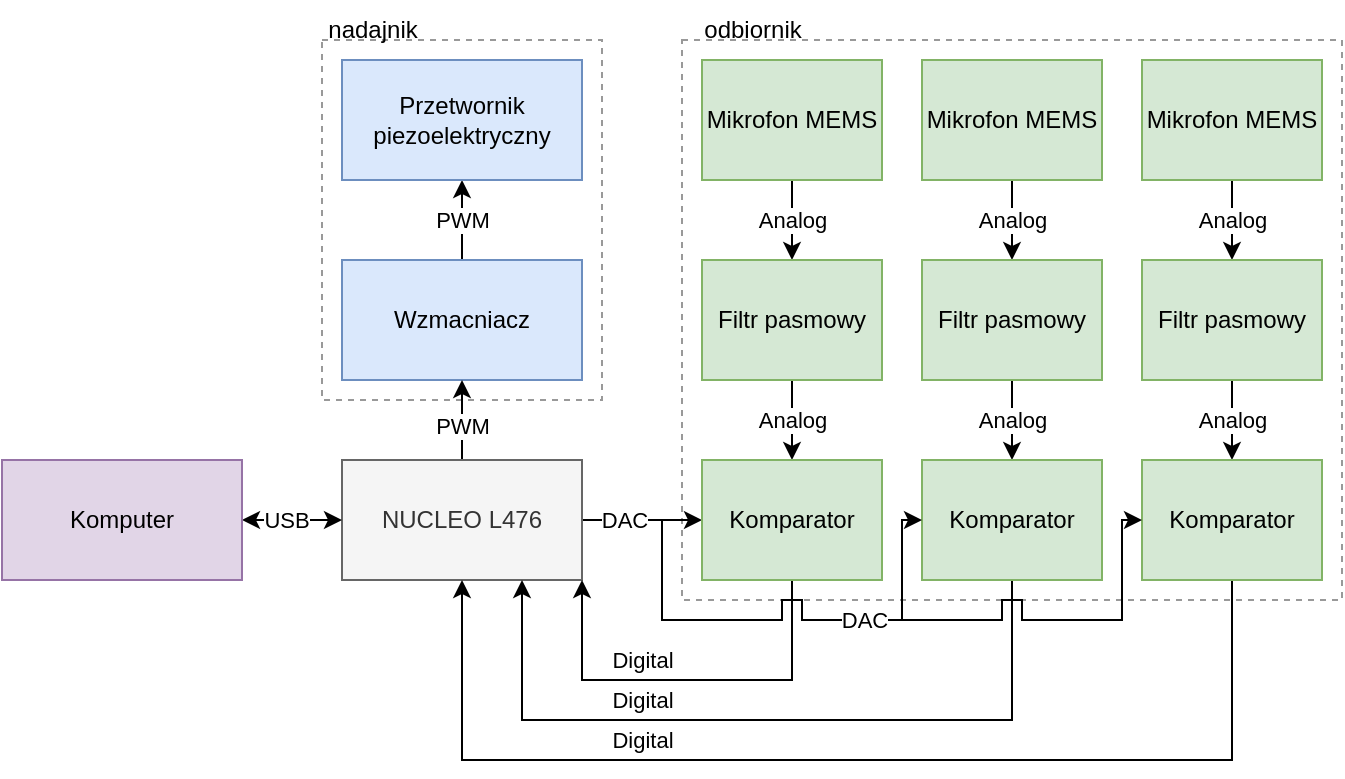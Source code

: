 <mxfile version="20.6.0" type="device"><diagram id="rpCVYbxUjQn64XWAf5IP" name="Page-1"><mxGraphModel dx="1136" dy="620" grid="1" gridSize="10" guides="1" tooltips="1" connect="1" arrows="1" fold="1" page="1" pageScale="1" pageWidth="850" pageHeight="1100" math="0" shadow="0"><root><mxCell id="0"/><mxCell id="1" parent="0"/><mxCell id="cOqMgEcrD3TaUXVDN2Dj-29" value="" style="rounded=0;whiteSpace=wrap;html=1;fillColor=none;dashed=1;opacity=40;" vertex="1" parent="1"><mxGeometry x="530" y="120" width="330" height="280" as="geometry"/></mxCell><mxCell id="cOqMgEcrD3TaUXVDN2Dj-28" value="" style="rounded=0;whiteSpace=wrap;html=1;fillColor=none;dashed=1;opacity=40;" vertex="1" parent="1"><mxGeometry x="350" y="120" width="140" height="180" as="geometry"/></mxCell><mxCell id="cOqMgEcrD3TaUXVDN2Dj-15" style="edgeStyle=orthogonalEdgeStyle;rounded=0;orthogonalLoop=1;jettySize=auto;html=1;entryX=0.5;entryY=1;entryDx=0;entryDy=0;startArrow=none;startFill=0;" edge="1" parent="1" source="cOqMgEcrD3TaUXVDN2Dj-1" target="cOqMgEcrD3TaUXVDN2Dj-12"><mxGeometry relative="1" as="geometry"/></mxCell><mxCell id="cOqMgEcrD3TaUXVDN2Dj-16" value="PWM" style="edgeLabel;html=1;align=center;verticalAlign=middle;resizable=0;points=[];" vertex="1" connectable="0" parent="cOqMgEcrD3TaUXVDN2Dj-15"><mxGeometry x="-0.23" relative="1" as="geometry"><mxPoint y="-5" as="offset"/></mxGeometry></mxCell><mxCell id="cOqMgEcrD3TaUXVDN2Dj-1" value="Wzmacniacz" style="rounded=0;whiteSpace=wrap;html=1;fillColor=#dae8fc;strokeColor=#6c8ebf;" vertex="1" parent="1"><mxGeometry x="360" y="230" width="120" height="60" as="geometry"/></mxCell><mxCell id="cOqMgEcrD3TaUXVDN2Dj-13" style="edgeStyle=orthogonalEdgeStyle;rounded=0;orthogonalLoop=1;jettySize=auto;html=1;entryX=0.5;entryY=1;entryDx=0;entryDy=0;startArrow=none;startFill=0;" edge="1" parent="1" source="cOqMgEcrD3TaUXVDN2Dj-2" target="cOqMgEcrD3TaUXVDN2Dj-1"><mxGeometry relative="1" as="geometry"/></mxCell><mxCell id="cOqMgEcrD3TaUXVDN2Dj-14" value="PWM" style="edgeLabel;html=1;align=center;verticalAlign=middle;resizable=0;points=[];" vertex="1" connectable="0" parent="cOqMgEcrD3TaUXVDN2Dj-13"><mxGeometry x="-0.117" relative="1" as="geometry"><mxPoint as="offset"/></mxGeometry></mxCell><mxCell id="cOqMgEcrD3TaUXVDN2Dj-58" style="edgeStyle=orthogonalEdgeStyle;rounded=0;orthogonalLoop=1;jettySize=auto;html=1;entryX=0;entryY=0.5;entryDx=0;entryDy=0;startArrow=none;startFill=0;" edge="1" parent="1" source="cOqMgEcrD3TaUXVDN2Dj-2" target="cOqMgEcrD3TaUXVDN2Dj-5"><mxGeometry relative="1" as="geometry"/></mxCell><mxCell id="cOqMgEcrD3TaUXVDN2Dj-59" value="DAC" style="edgeLabel;html=1;align=center;verticalAlign=middle;resizable=0;points=[];" vertex="1" connectable="0" parent="cOqMgEcrD3TaUXVDN2Dj-58"><mxGeometry x="-0.293" y="2" relative="1" as="geometry"><mxPoint y="2" as="offset"/></mxGeometry></mxCell><mxCell id="cOqMgEcrD3TaUXVDN2Dj-2" value="NUCLEO L476" style="rounded=0;whiteSpace=wrap;html=1;fillColor=#f5f5f5;fontColor=#333333;strokeColor=#666666;" vertex="1" parent="1"><mxGeometry x="360" y="330" width="120" height="60" as="geometry"/></mxCell><mxCell id="cOqMgEcrD3TaUXVDN2Dj-21" style="edgeStyle=orthogonalEdgeStyle;rounded=0;orthogonalLoop=1;jettySize=auto;html=1;entryX=0.5;entryY=0;entryDx=0;entryDy=0;startArrow=none;startFill=0;" edge="1" parent="1" source="cOqMgEcrD3TaUXVDN2Dj-3" target="cOqMgEcrD3TaUXVDN2Dj-4"><mxGeometry relative="1" as="geometry"/></mxCell><mxCell id="cOqMgEcrD3TaUXVDN2Dj-22" value="Analog" style="edgeLabel;html=1;align=center;verticalAlign=middle;resizable=0;points=[];" vertex="1" connectable="0" parent="cOqMgEcrD3TaUXVDN2Dj-21"><mxGeometry x="0.28" relative="1" as="geometry"><mxPoint y="-6" as="offset"/></mxGeometry></mxCell><mxCell id="cOqMgEcrD3TaUXVDN2Dj-3" value="Mikrofon MEMS" style="rounded=0;whiteSpace=wrap;html=1;fillColor=#d5e8d4;strokeColor=#82b366;" vertex="1" parent="1"><mxGeometry x="540" y="130" width="90" height="60" as="geometry"/></mxCell><mxCell id="cOqMgEcrD3TaUXVDN2Dj-19" style="edgeStyle=orthogonalEdgeStyle;rounded=0;orthogonalLoop=1;jettySize=auto;html=1;entryX=0.5;entryY=0;entryDx=0;entryDy=0;startArrow=none;startFill=0;" edge="1" parent="1" source="cOqMgEcrD3TaUXVDN2Dj-4" target="cOqMgEcrD3TaUXVDN2Dj-5"><mxGeometry relative="1" as="geometry"/></mxCell><mxCell id="cOqMgEcrD3TaUXVDN2Dj-20" value="Analog" style="edgeLabel;html=1;align=center;verticalAlign=middle;resizable=0;points=[];" vertex="1" connectable="0" parent="cOqMgEcrD3TaUXVDN2Dj-19"><mxGeometry x="0.24" relative="1" as="geometry"><mxPoint y="-5" as="offset"/></mxGeometry></mxCell><mxCell id="cOqMgEcrD3TaUXVDN2Dj-4" value="Filtr pasmowy" style="rounded=0;whiteSpace=wrap;html=1;fillColor=#d5e8d4;strokeColor=#82b366;" vertex="1" parent="1"><mxGeometry x="540" y="230" width="90" height="60" as="geometry"/></mxCell><mxCell id="cOqMgEcrD3TaUXVDN2Dj-17" style="edgeStyle=orthogonalEdgeStyle;rounded=0;orthogonalLoop=1;jettySize=auto;html=1;startArrow=none;startFill=0;" edge="1" parent="1" source="cOqMgEcrD3TaUXVDN2Dj-5"><mxGeometry relative="1" as="geometry"><mxPoint x="480" y="390" as="targetPoint"/><Array as="points"><mxPoint x="585" y="440"/><mxPoint x="480" y="440"/></Array></mxGeometry></mxCell><mxCell id="cOqMgEcrD3TaUXVDN2Dj-18" value="Digital" style="edgeLabel;html=1;align=center;verticalAlign=middle;resizable=0;points=[];" vertex="1" connectable="0" parent="cOqMgEcrD3TaUXVDN2Dj-17"><mxGeometry x="0.32" relative="1" as="geometry"><mxPoint x="10" y="-10" as="offset"/></mxGeometry></mxCell><mxCell id="cOqMgEcrD3TaUXVDN2Dj-5" value="Komparator" style="rounded=0;whiteSpace=wrap;html=1;fillColor=#d5e8d4;strokeColor=#82b366;" vertex="1" parent="1"><mxGeometry x="540" y="330" width="90" height="60" as="geometry"/></mxCell><mxCell id="cOqMgEcrD3TaUXVDN2Dj-9" style="edgeStyle=orthogonalEdgeStyle;rounded=0;orthogonalLoop=1;jettySize=auto;html=1;entryX=0;entryY=0.5;entryDx=0;entryDy=0;startArrow=classic;startFill=1;" edge="1" parent="1" source="cOqMgEcrD3TaUXVDN2Dj-8" target="cOqMgEcrD3TaUXVDN2Dj-2"><mxGeometry relative="1" as="geometry"/></mxCell><mxCell id="cOqMgEcrD3TaUXVDN2Dj-11" value="&lt;div&gt;USB&lt;/div&gt;" style="edgeLabel;html=1;align=center;verticalAlign=middle;resizable=0;points=[];" vertex="1" connectable="0" parent="cOqMgEcrD3TaUXVDN2Dj-9"><mxGeometry x="0.718" relative="1" as="geometry"><mxPoint x="-21" as="offset"/></mxGeometry></mxCell><mxCell id="cOqMgEcrD3TaUXVDN2Dj-8" value="Komputer" style="rounded=0;whiteSpace=wrap;html=1;fillColor=#e1d5e7;strokeColor=#9673a6;" vertex="1" parent="1"><mxGeometry x="190" y="330" width="120" height="60" as="geometry"/></mxCell><mxCell id="cOqMgEcrD3TaUXVDN2Dj-12" value="Przetwornik piezoelektryczny" style="rounded=0;whiteSpace=wrap;html=1;fillColor=#dae8fc;strokeColor=#6c8ebf;" vertex="1" parent="1"><mxGeometry x="360" y="130" width="120" height="60" as="geometry"/></mxCell><mxCell id="cOqMgEcrD3TaUXVDN2Dj-30" value="odbiornik" style="text;html=1;align=center;verticalAlign=middle;resizable=0;points=[];autosize=1;strokeColor=none;fillColor=none;" vertex="1" parent="1"><mxGeometry x="530" y="100" width="70" height="30" as="geometry"/></mxCell><mxCell id="cOqMgEcrD3TaUXVDN2Dj-31" value="nadajnik" style="text;html=1;align=center;verticalAlign=middle;resizable=0;points=[];autosize=1;strokeColor=none;fillColor=none;" vertex="1" parent="1"><mxGeometry x="340" y="100" width="70" height="30" as="geometry"/></mxCell><mxCell id="cOqMgEcrD3TaUXVDN2Dj-35" style="edgeStyle=orthogonalEdgeStyle;rounded=0;orthogonalLoop=1;jettySize=auto;html=1;entryX=0.5;entryY=0;entryDx=0;entryDy=0;startArrow=none;startFill=0;" edge="1" parent="1" source="cOqMgEcrD3TaUXVDN2Dj-37" target="cOqMgEcrD3TaUXVDN2Dj-40"><mxGeometry relative="1" as="geometry"/></mxCell><mxCell id="cOqMgEcrD3TaUXVDN2Dj-36" value="Analog" style="edgeLabel;html=1;align=center;verticalAlign=middle;resizable=0;points=[];" vertex="1" connectable="0" parent="cOqMgEcrD3TaUXVDN2Dj-35"><mxGeometry x="0.28" relative="1" as="geometry"><mxPoint y="-6" as="offset"/></mxGeometry></mxCell><mxCell id="cOqMgEcrD3TaUXVDN2Dj-37" value="Mikrofon MEMS" style="rounded=0;whiteSpace=wrap;html=1;fillColor=#d5e8d4;strokeColor=#82b366;" vertex="1" parent="1"><mxGeometry x="650" y="130" width="90" height="60" as="geometry"/></mxCell><mxCell id="cOqMgEcrD3TaUXVDN2Dj-38" style="edgeStyle=orthogonalEdgeStyle;rounded=0;orthogonalLoop=1;jettySize=auto;html=1;entryX=0.5;entryY=0;entryDx=0;entryDy=0;startArrow=none;startFill=0;" edge="1" parent="1" source="cOqMgEcrD3TaUXVDN2Dj-40" target="cOqMgEcrD3TaUXVDN2Dj-41"><mxGeometry relative="1" as="geometry"/></mxCell><mxCell id="cOqMgEcrD3TaUXVDN2Dj-39" value="Analog" style="edgeLabel;html=1;align=center;verticalAlign=middle;resizable=0;points=[];" vertex="1" connectable="0" parent="cOqMgEcrD3TaUXVDN2Dj-38"><mxGeometry x="0.24" relative="1" as="geometry"><mxPoint y="-5" as="offset"/></mxGeometry></mxCell><mxCell id="cOqMgEcrD3TaUXVDN2Dj-40" value="Filtr pasmowy" style="rounded=0;whiteSpace=wrap;html=1;fillColor=#d5e8d4;strokeColor=#82b366;" vertex="1" parent="1"><mxGeometry x="650" y="230" width="90" height="60" as="geometry"/></mxCell><mxCell id="cOqMgEcrD3TaUXVDN2Dj-52" style="edgeStyle=orthogonalEdgeStyle;rounded=0;orthogonalLoop=1;jettySize=auto;html=1;startArrow=none;startFill=0;entryX=0.75;entryY=1;entryDx=0;entryDy=0;" edge="1" parent="1" source="cOqMgEcrD3TaUXVDN2Dj-41" target="cOqMgEcrD3TaUXVDN2Dj-2"><mxGeometry relative="1" as="geometry"><mxPoint x="655.0" y="430" as="targetPoint"/><Array as="points"><mxPoint x="695" y="460"/><mxPoint x="450" y="460"/></Array></mxGeometry></mxCell><mxCell id="cOqMgEcrD3TaUXVDN2Dj-41" value="Komparator" style="rounded=0;whiteSpace=wrap;html=1;fillColor=#d5e8d4;strokeColor=#82b366;" vertex="1" parent="1"><mxGeometry x="650" y="330" width="90" height="60" as="geometry"/></mxCell><mxCell id="cOqMgEcrD3TaUXVDN2Dj-42" style="edgeStyle=orthogonalEdgeStyle;rounded=0;orthogonalLoop=1;jettySize=auto;html=1;entryX=0.5;entryY=0;entryDx=0;entryDy=0;startArrow=none;startFill=0;" edge="1" parent="1" source="cOqMgEcrD3TaUXVDN2Dj-44" target="cOqMgEcrD3TaUXVDN2Dj-47"><mxGeometry relative="1" as="geometry"/></mxCell><mxCell id="cOqMgEcrD3TaUXVDN2Dj-43" value="Analog" style="edgeLabel;html=1;align=center;verticalAlign=middle;resizable=0;points=[];" vertex="1" connectable="0" parent="cOqMgEcrD3TaUXVDN2Dj-42"><mxGeometry x="0.28" relative="1" as="geometry"><mxPoint y="-6" as="offset"/></mxGeometry></mxCell><mxCell id="cOqMgEcrD3TaUXVDN2Dj-44" value="Mikrofon MEMS" style="rounded=0;whiteSpace=wrap;html=1;fillColor=#d5e8d4;strokeColor=#82b366;" vertex="1" parent="1"><mxGeometry x="760" y="130" width="90" height="60" as="geometry"/></mxCell><mxCell id="cOqMgEcrD3TaUXVDN2Dj-45" style="edgeStyle=orthogonalEdgeStyle;rounded=0;orthogonalLoop=1;jettySize=auto;html=1;entryX=0.5;entryY=0;entryDx=0;entryDy=0;startArrow=none;startFill=0;" edge="1" parent="1" source="cOqMgEcrD3TaUXVDN2Dj-47" target="cOqMgEcrD3TaUXVDN2Dj-48"><mxGeometry relative="1" as="geometry"/></mxCell><mxCell id="cOqMgEcrD3TaUXVDN2Dj-46" value="Analog" style="edgeLabel;html=1;align=center;verticalAlign=middle;resizable=0;points=[];" vertex="1" connectable="0" parent="cOqMgEcrD3TaUXVDN2Dj-45"><mxGeometry x="0.24" relative="1" as="geometry"><mxPoint y="-5" as="offset"/></mxGeometry></mxCell><mxCell id="cOqMgEcrD3TaUXVDN2Dj-47" value="Filtr pasmowy" style="rounded=0;whiteSpace=wrap;html=1;fillColor=#d5e8d4;strokeColor=#82b366;" vertex="1" parent="1"><mxGeometry x="760" y="230" width="90" height="60" as="geometry"/></mxCell><mxCell id="cOqMgEcrD3TaUXVDN2Dj-54" style="edgeStyle=orthogonalEdgeStyle;rounded=0;orthogonalLoop=1;jettySize=auto;html=1;startArrow=none;startFill=0;entryX=0.5;entryY=1;entryDx=0;entryDy=0;exitX=0.5;exitY=1;exitDx=0;exitDy=0;" edge="1" parent="1" source="cOqMgEcrD3TaUXVDN2Dj-48" target="cOqMgEcrD3TaUXVDN2Dj-2"><mxGeometry relative="1" as="geometry"><mxPoint x="760" y="430" as="sourcePoint"/><mxPoint x="805.0" y="410.0" as="targetPoint"/><Array as="points"><mxPoint x="805" y="480"/><mxPoint x="420" y="480"/></Array></mxGeometry></mxCell><mxCell id="cOqMgEcrD3TaUXVDN2Dj-48" value="Komparator" style="rounded=0;whiteSpace=wrap;html=1;fillColor=#d5e8d4;strokeColor=#82b366;" vertex="1" parent="1"><mxGeometry x="760" y="330" width="90" height="60" as="geometry"/></mxCell><mxCell id="cOqMgEcrD3TaUXVDN2Dj-64" value="" style="endArrow=classic;html=1;rounded=0;entryX=0;entryY=0.5;entryDx=0;entryDy=0;" edge="1" parent="1" target="cOqMgEcrD3TaUXVDN2Dj-41"><mxGeometry width="50" height="50" relative="1" as="geometry"><mxPoint x="520" y="360" as="sourcePoint"/><mxPoint x="570" y="330" as="targetPoint"/><Array as="points"><mxPoint x="520" y="410"/><mxPoint x="580" y="410"/><mxPoint x="580" y="400"/><mxPoint x="590" y="400"/><mxPoint x="590" y="410"/><mxPoint x="640" y="410"/><mxPoint x="640" y="360"/></Array></mxGeometry></mxCell><mxCell id="cOqMgEcrD3TaUXVDN2Dj-65" value="" style="endArrow=classic;html=1;rounded=0;entryX=0;entryY=0.5;entryDx=0;entryDy=0;" edge="1" parent="1" target="cOqMgEcrD3TaUXVDN2Dj-48"><mxGeometry width="50" height="50" relative="1" as="geometry"><mxPoint x="640" y="410" as="sourcePoint"/><mxPoint x="730" y="420" as="targetPoint"/><Array as="points"><mxPoint x="690" y="410"/><mxPoint x="690" y="400"/><mxPoint x="700" y="400"/><mxPoint x="700" y="410"/><mxPoint x="750" y="410"/><mxPoint x="750" y="360"/></Array></mxGeometry></mxCell><mxCell id="cOqMgEcrD3TaUXVDN2Dj-71" value="" style="shape=image;html=1;verticalAlign=top;verticalLabelPosition=bottom;labelBackgroundColor=none;imageAspect=0;aspect=fixed;image=https://cdn0.iconfinder.com/data/icons/octicons/1024/primitive-dot-128.png;dashed=1;fillColor=none;imageBackground=none;" vertex="1" parent="1"><mxGeometry x="510" y="350" width="20" height="20" as="geometry"/></mxCell><mxCell id="cOqMgEcrD3TaUXVDN2Dj-76" value="DAC" style="edgeLabel;html=1;align=center;verticalAlign=middle;resizable=0;points=[];" vertex="1" connectable="0" parent="1"><mxGeometry x="621.222" y="410" as="geometry"/></mxCell><mxCell id="cOqMgEcrD3TaUXVDN2Dj-77" value="" style="shape=image;html=1;verticalAlign=top;verticalLabelPosition=bottom;labelBackgroundColor=none;imageAspect=0;aspect=fixed;image=https://cdn0.iconfinder.com/data/icons/octicons/1024/primitive-dot-128.png;dashed=1;fillColor=none;imageBackground=none;" vertex="1" parent="1"><mxGeometry x="630" y="400" width="20" height="20" as="geometry"/></mxCell><mxCell id="cOqMgEcrD3TaUXVDN2Dj-78" value="Digital" style="edgeLabel;html=1;align=center;verticalAlign=middle;resizable=0;points=[];" vertex="1" connectable="0" parent="1"><mxGeometry x="509.997" y="450" as="geometry"/></mxCell><mxCell id="cOqMgEcrD3TaUXVDN2Dj-79" value="Digital" style="edgeLabel;html=1;align=center;verticalAlign=middle;resizable=0;points=[];" vertex="1" connectable="0" parent="1"><mxGeometry x="509.997" y="470" as="geometry"/></mxCell></root></mxGraphModel></diagram></mxfile>